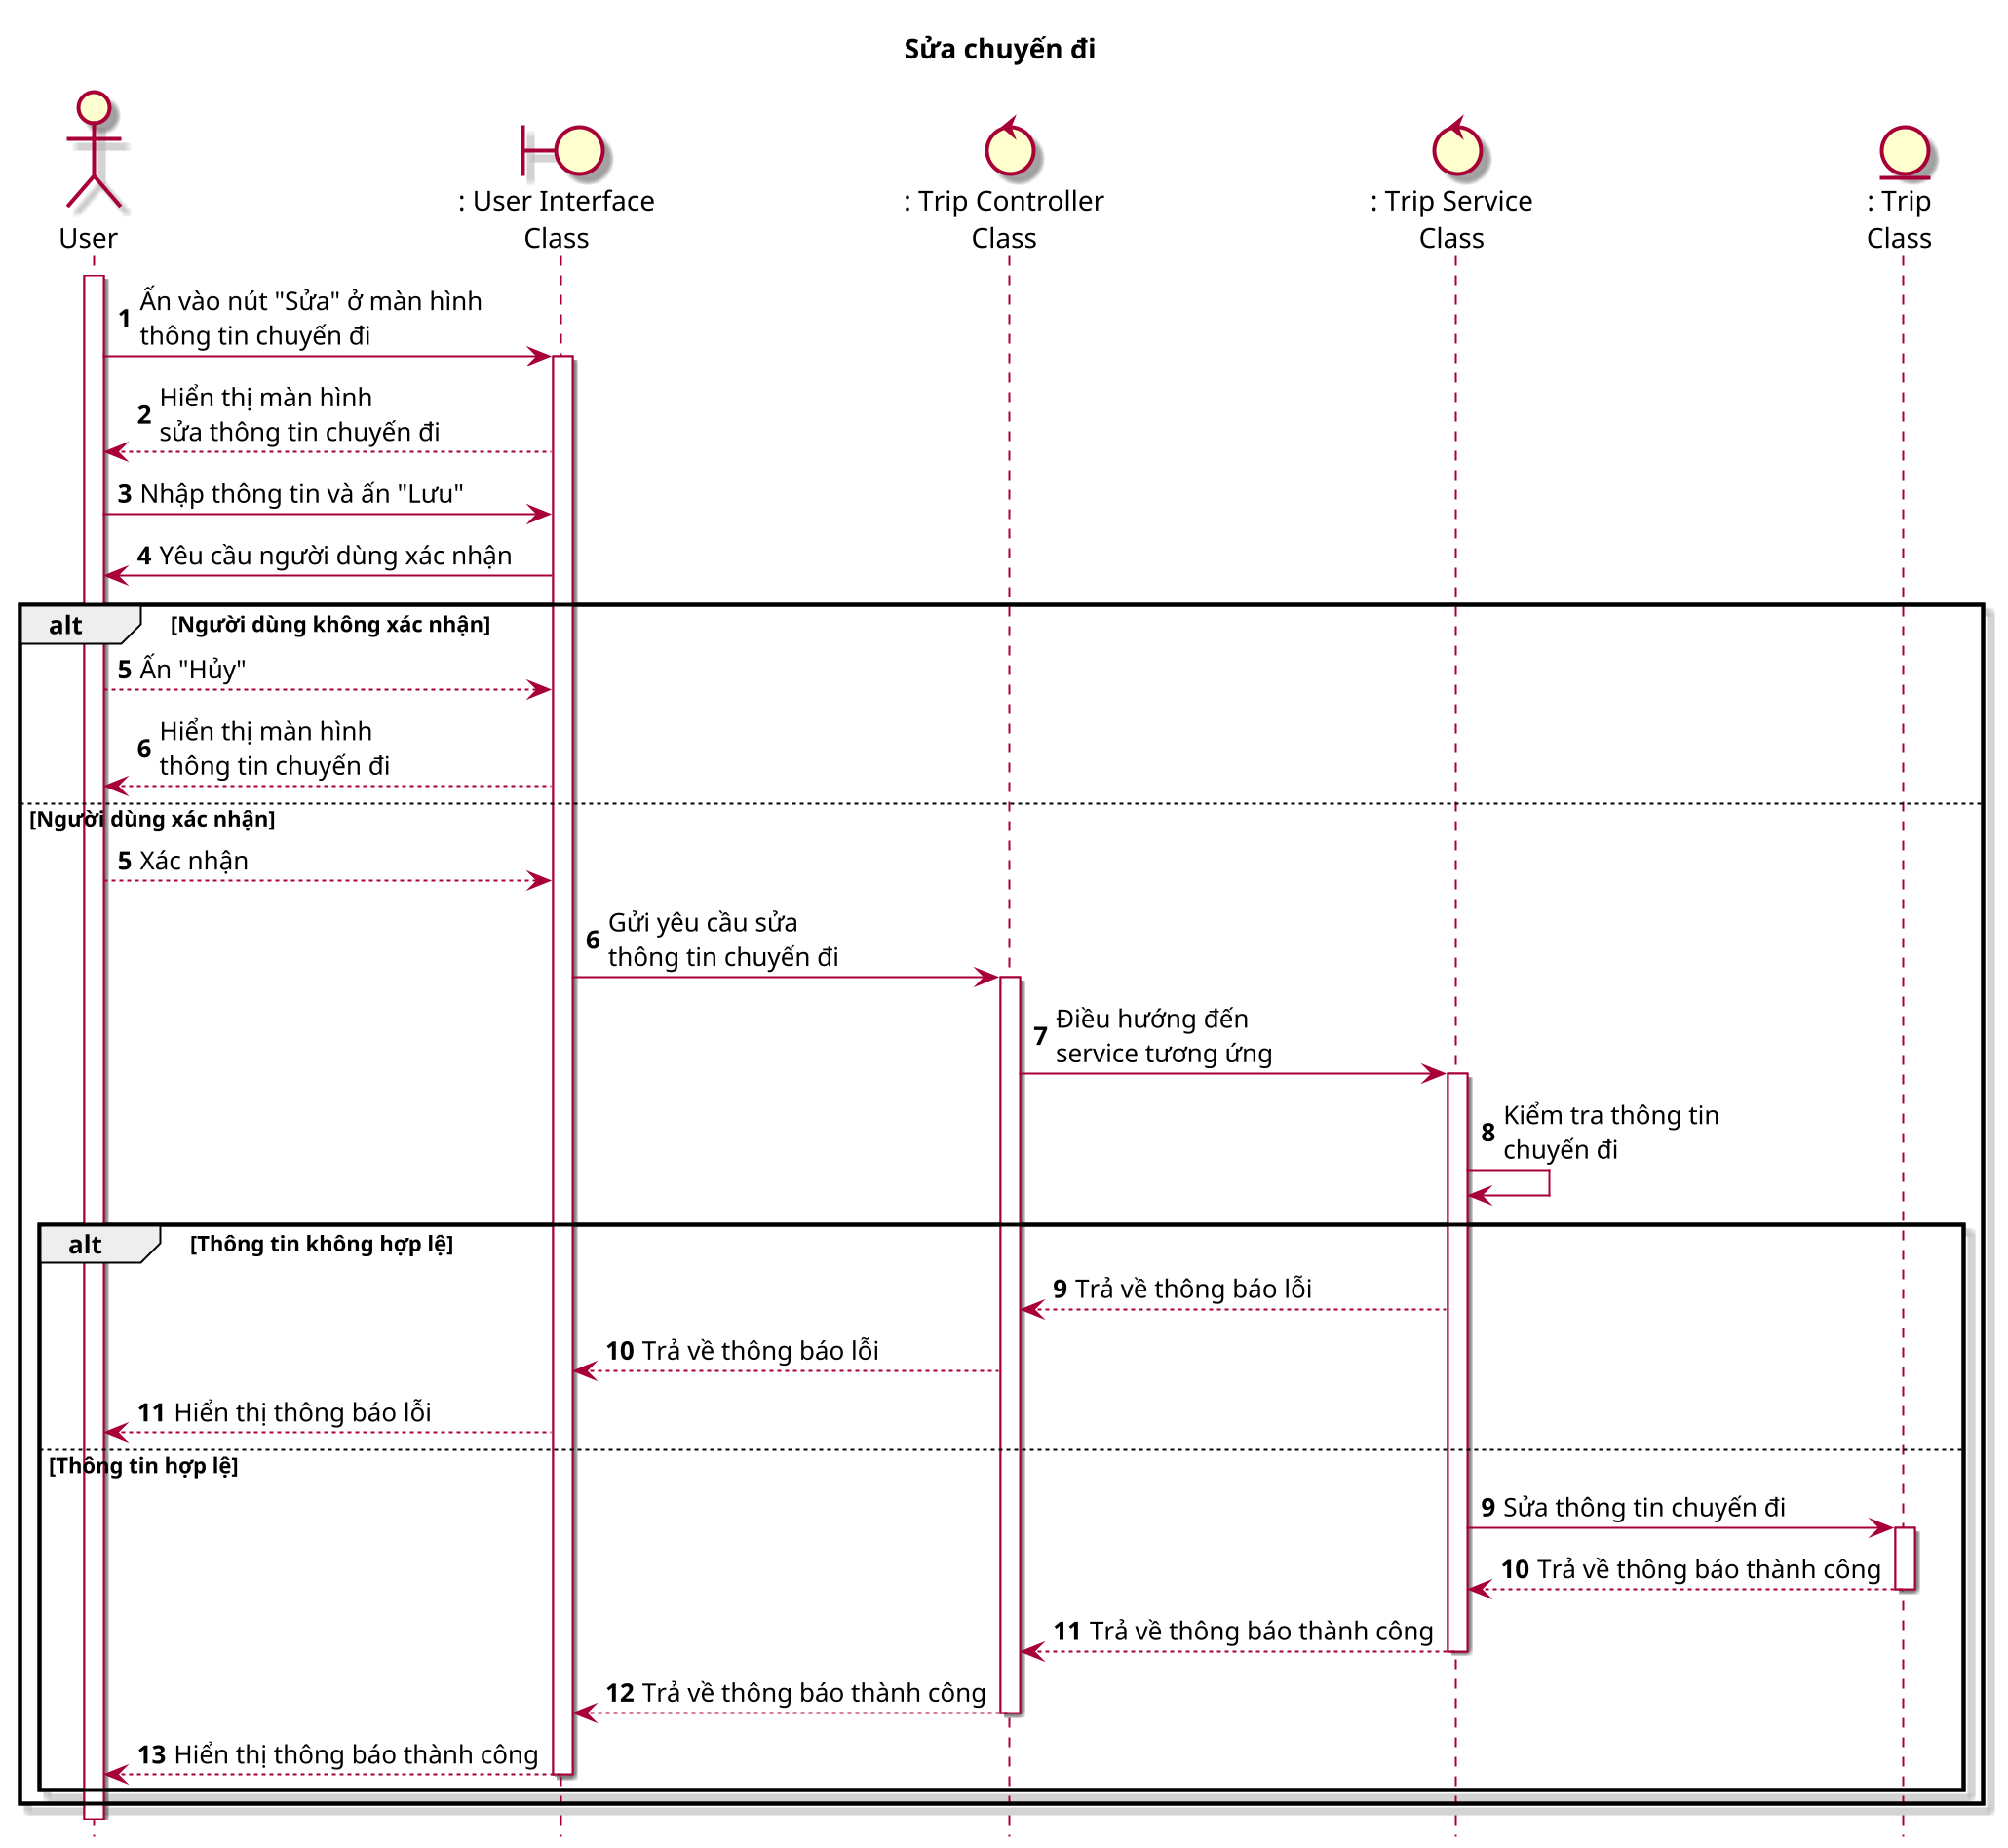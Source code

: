 @startuml SuaChuyenDi

title Sửa chuyến đi

skin rose
scale 2
hide footbox

actor User as user
boundary ": User Interface\nClass" as ui
control ": Trip Controller\nClass" as tc
control ": Trip Service\nClass" as ts
entity ": Trip\nClass" as t

autonumber
user++
user -> ui++ : Ấn vào nút "Sửa" ở màn hình\nthông tin chuyến đi
ui --> user : Hiển thị màn hình\nsửa thông tin chuyến đi
user -> ui : Nhập thông tin và ấn "Lưu"
ui -> user : Yêu cầu người dùng xác nhận
alt Người dùng không xác nhận
    user --> ui : Ấn "Hủy"
    ui --> user : Hiển thị màn hình\nthông tin chuyến đi
else Người dùng xác nhận
    autonumber 5
    user --> ui : Xác nhận
    ui -> tc++ : Gửi yêu cầu sửa\nthông tin chuyến đi
    tc -> ts++ : Điều hướng đến\nservice tương ứng
    ts -> ts : Kiểm tra thông tin\nchuyến đi
    alt Thông tin không hợp lệ
        ts --> tc : Trả về thông báo lỗi
        tc --> ui : Trả về thông báo lỗi
        ui --> user : Hiển thị thông báo lỗi
    else Thông tin hợp lệ
        autonumber 9
        ts -> t++ : Sửa thông tin chuyến đi
        t --> ts-- : Trả về thông báo thành công
        ts --> tc-- : Trả về thông báo thành công
        tc --> ui-- : Trả về thông báo thành công
        ui --> user-- : Hiển thị thông báo thành công
    end
end

